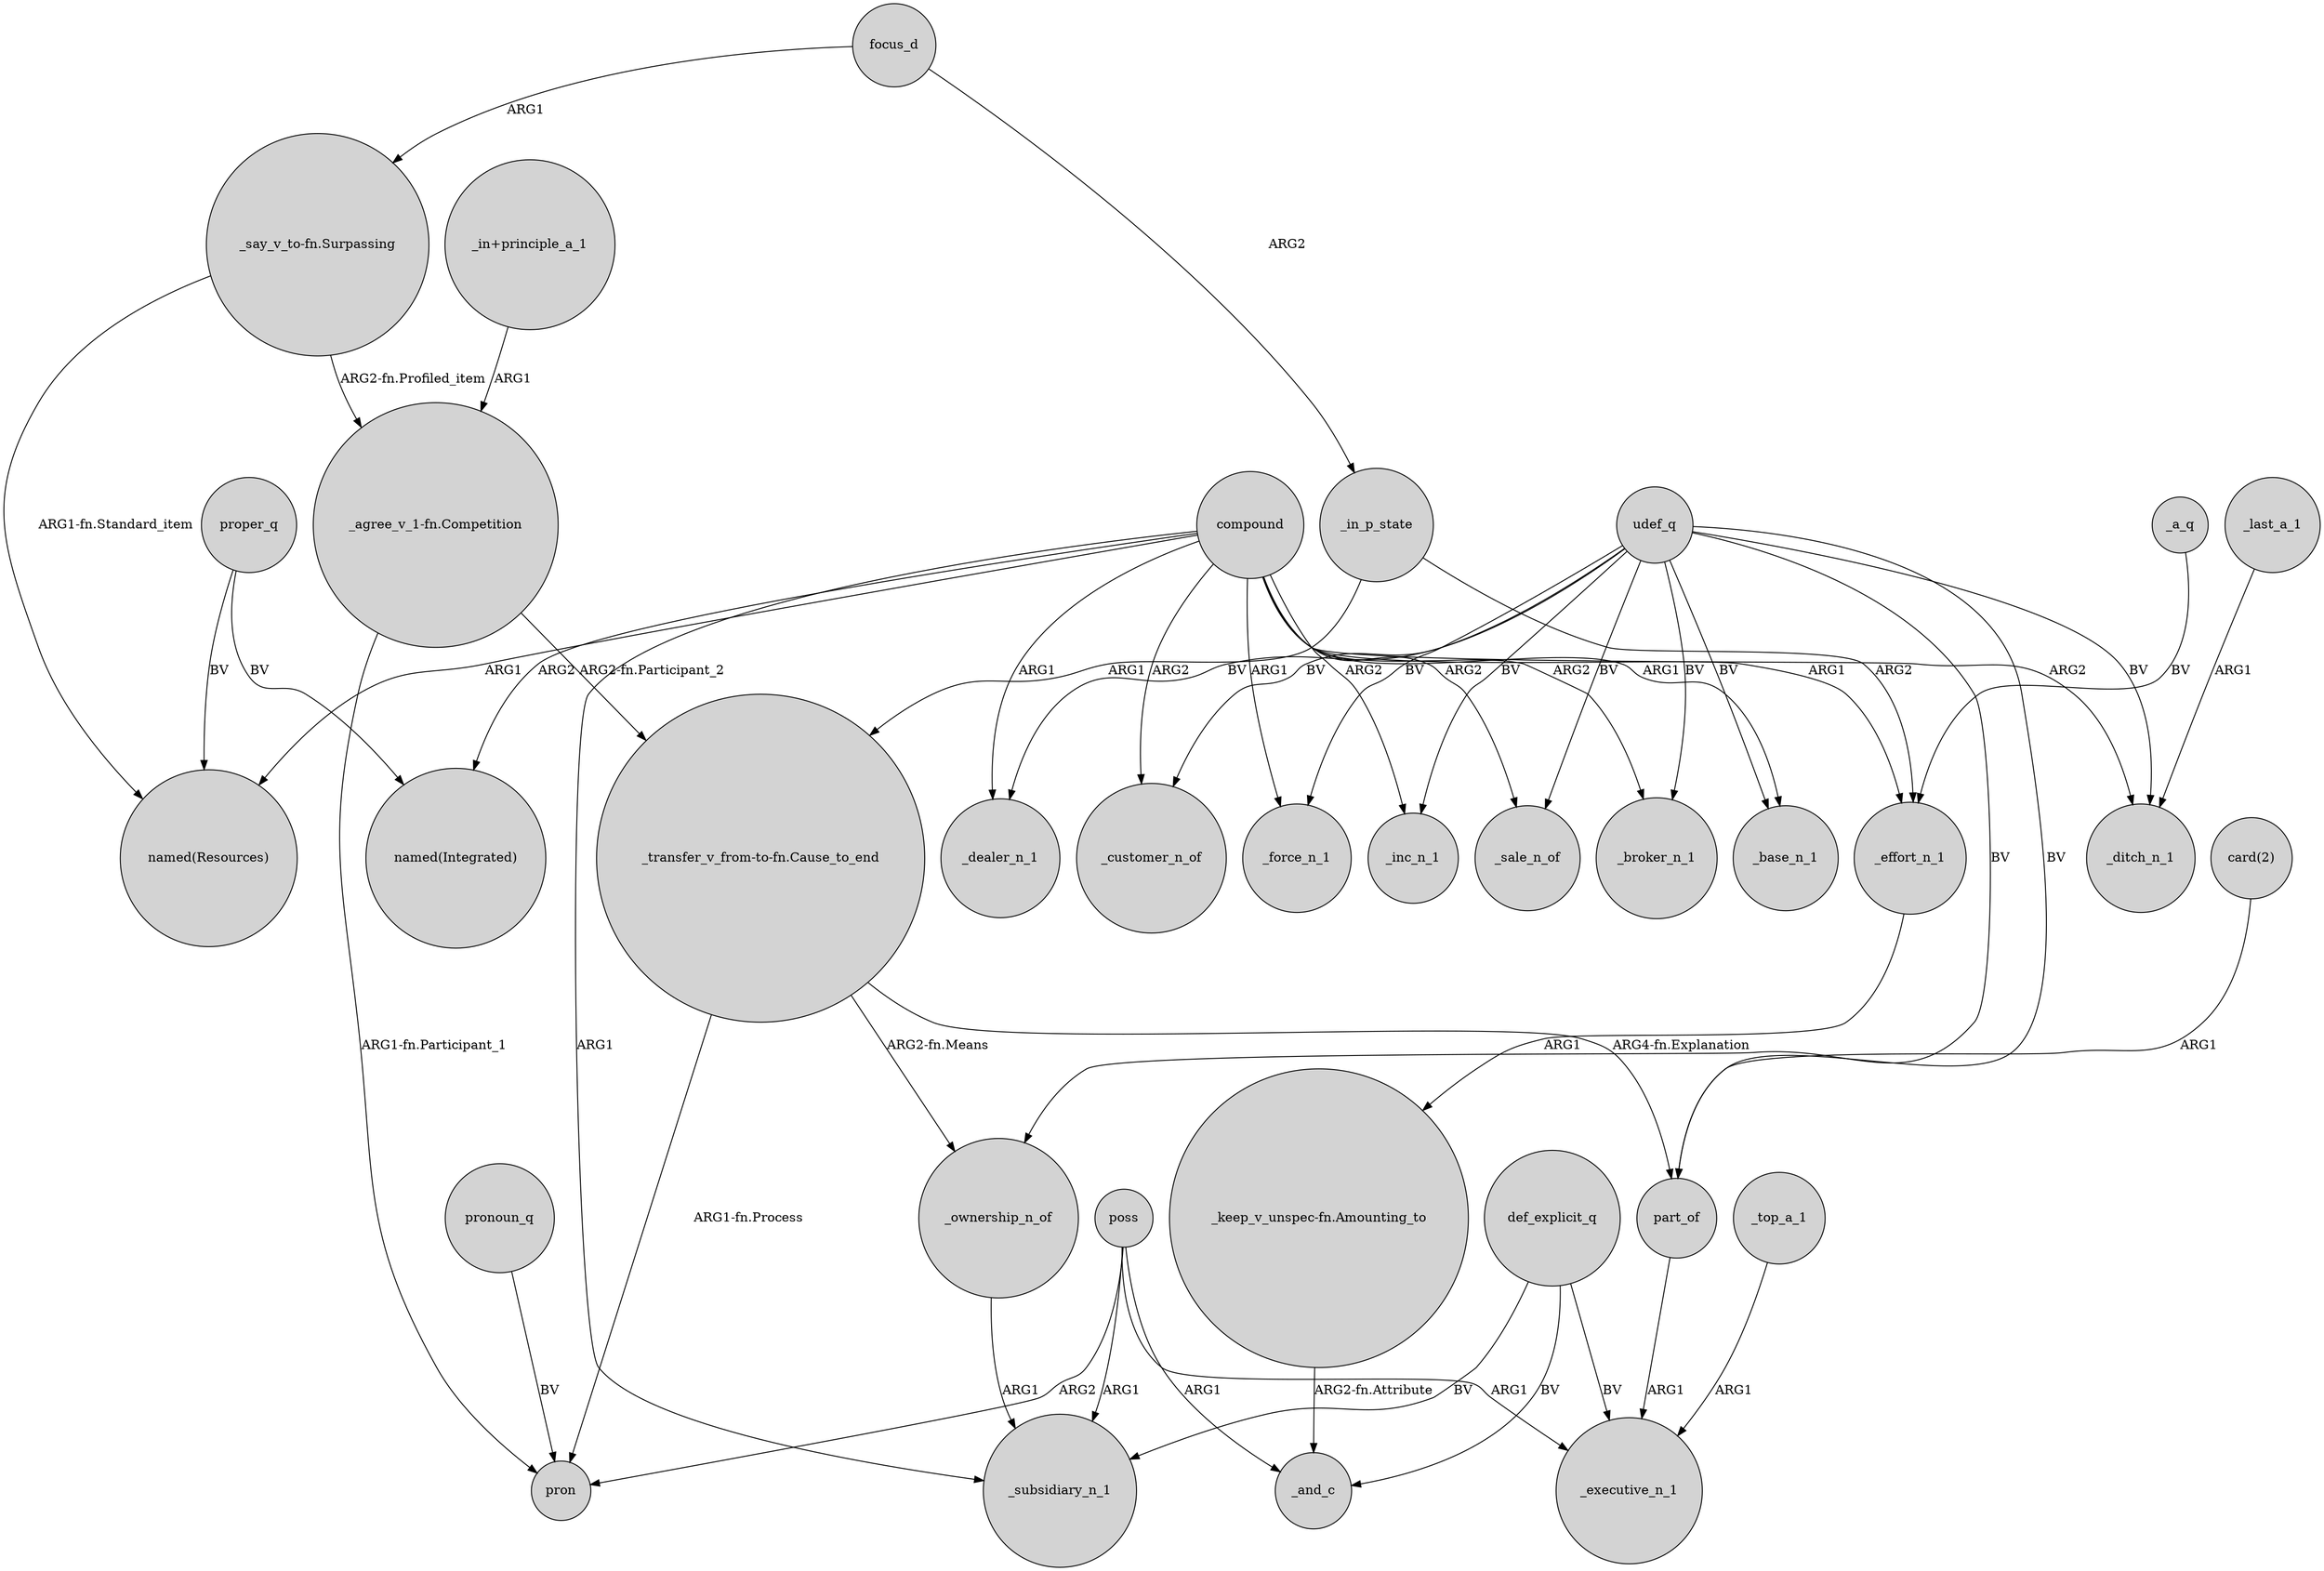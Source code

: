 digraph {
	node [shape=circle style=filled]
	"_transfer_v_from-to-fn.Cause_to_end" -> part_of [label="ARG4-fn.Explanation"]
	focus_d -> _in_p_state [label=ARG2]
	udef_q -> _broker_n_1 [label=BV]
	"_say_v_to-fn.Surpassing" -> "_agree_v_1-fn.Competition" [label="ARG2-fn.Profiled_item"]
	udef_q -> _ditch_n_1 [label=BV]
	"_agree_v_1-fn.Competition" -> pron [label="ARG1-fn.Participant_1"]
	udef_q -> part_of [label=BV]
	proper_q -> "named(Resources)" [label=BV]
	compound -> _dealer_n_1 [label=ARG1]
	"_transfer_v_from-to-fn.Cause_to_end" -> pron [label="ARG1-fn.Process"]
	udef_q -> _force_n_1 [label=BV]
	_in_p_state -> _effort_n_1 [label=ARG2]
	compound -> _effort_n_1 [label=ARG1]
	"_in+principle_a_1" -> "_agree_v_1-fn.Competition" [label=ARG1]
	compound -> "named(Resources)" [label=ARG1]
	udef_q -> _sale_n_of [label=BV]
	_a_q -> _effort_n_1 [label=BV]
	def_explicit_q -> _executive_n_1 [label=BV]
	"_keep_v_unspec-fn.Amounting_to" -> _and_c [label="ARG2-fn.Attribute"]
	compound -> "named(Integrated)" [label=ARG2]
	"card(2)" -> part_of [label=ARG1]
	compound -> _force_n_1 [label=ARG1]
	"_transfer_v_from-to-fn.Cause_to_end" -> _ownership_n_of [label="ARG2-fn.Means"]
	udef_q -> _ownership_n_of [label=BV]
	"_say_v_to-fn.Surpassing" -> "named(Resources)" [label="ARG1-fn.Standard_item"]
	def_explicit_q -> _and_c [label=BV]
	pronoun_q -> pron [label=BV]
	udef_q -> _inc_n_1 [label=BV]
	_in_p_state -> "_transfer_v_from-to-fn.Cause_to_end" [label=ARG1]
	"_agree_v_1-fn.Competition" -> "_transfer_v_from-to-fn.Cause_to_end" [label="ARG2-fn.Participant_2"]
	poss -> pron [label=ARG2]
	compound -> _inc_n_1 [label=ARG2]
	_effort_n_1 -> "_keep_v_unspec-fn.Amounting_to" [label=ARG1]
	_ownership_n_of -> _subsidiary_n_1 [label=ARG1]
	poss -> _and_c [label=ARG1]
	proper_q -> "named(Integrated)" [label=BV]
	poss -> _executive_n_1 [label=ARG1]
	def_explicit_q -> _subsidiary_n_1 [label=BV]
	_last_a_1 -> _ditch_n_1 [label=ARG1]
	udef_q -> _dealer_n_1 [label=BV]
	poss -> _subsidiary_n_1 [label=ARG1]
	compound -> _base_n_1 [label=ARG1]
	udef_q -> _customer_n_of [label=BV]
	udef_q -> _base_n_1 [label=BV]
	focus_d -> "_say_v_to-fn.Surpassing" [label=ARG1]
	compound -> _ditch_n_1 [label=ARG2]
	compound -> _subsidiary_n_1 [label=ARG1]
	part_of -> _executive_n_1 [label=ARG1]
	_top_a_1 -> _executive_n_1 [label=ARG1]
	compound -> _customer_n_of [label=ARG2]
	compound -> _sale_n_of [label=ARG2]
	compound -> _broker_n_1 [label=ARG2]
}

